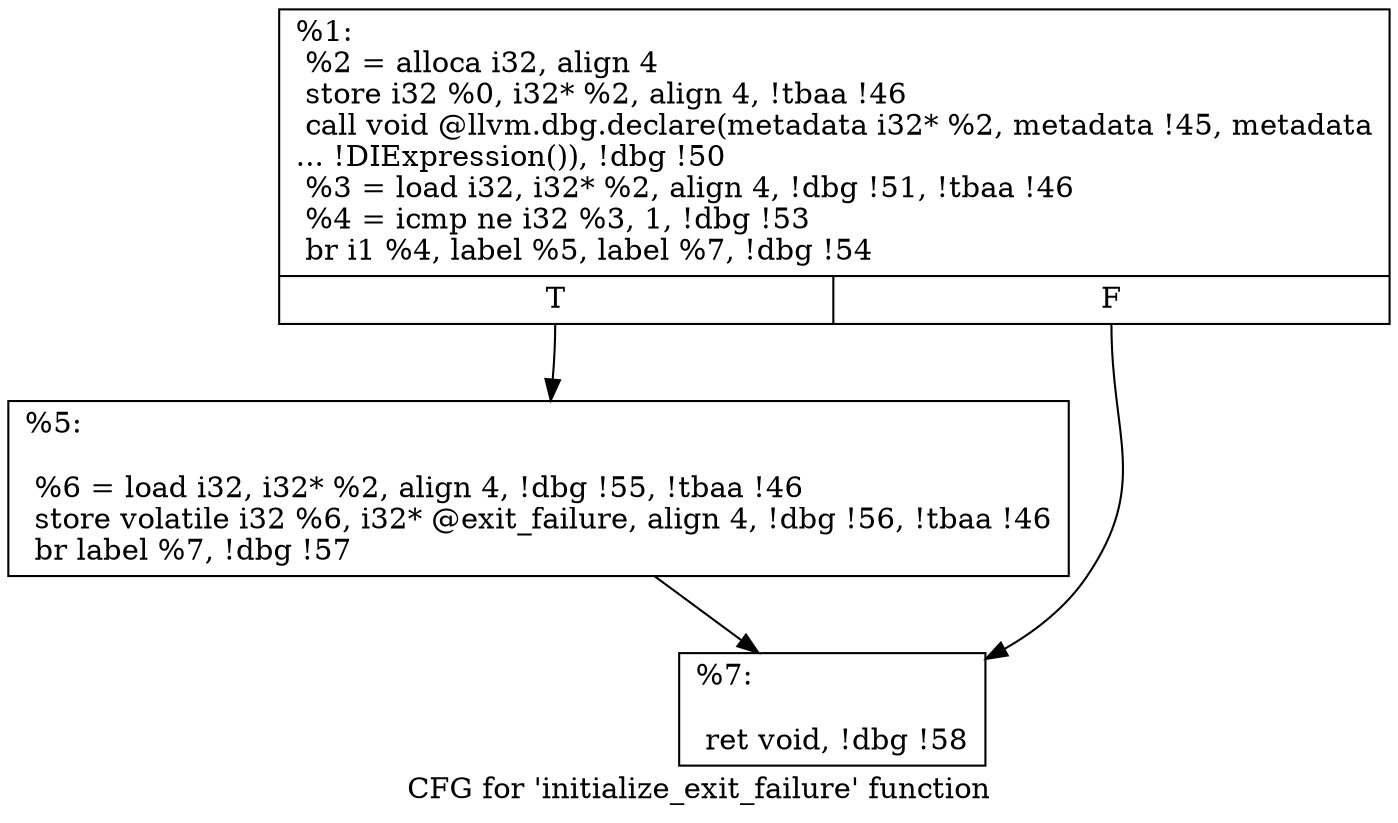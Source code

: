 digraph "CFG for 'initialize_exit_failure' function" {
	label="CFG for 'initialize_exit_failure' function";

	Node0x1813f30 [shape=record,label="{%1:\l  %2 = alloca i32, align 4\l  store i32 %0, i32* %2, align 4, !tbaa !46\l  call void @llvm.dbg.declare(metadata i32* %2, metadata !45, metadata\l... !DIExpression()), !dbg !50\l  %3 = load i32, i32* %2, align 4, !dbg !51, !tbaa !46\l  %4 = icmp ne i32 %3, 1, !dbg !53\l  br i1 %4, label %5, label %7, !dbg !54\l|{<s0>T|<s1>F}}"];
	Node0x1813f30:s0 -> Node0x1813fb0;
	Node0x1813f30:s1 -> Node0x1814000;
	Node0x1813fb0 [shape=record,label="{%5:\l\l  %6 = load i32, i32* %2, align 4, !dbg !55, !tbaa !46\l  store volatile i32 %6, i32* @exit_failure, align 4, !dbg !56, !tbaa !46\l  br label %7, !dbg !57\l}"];
	Node0x1813fb0 -> Node0x1814000;
	Node0x1814000 [shape=record,label="{%7:\l\l  ret void, !dbg !58\l}"];
}
